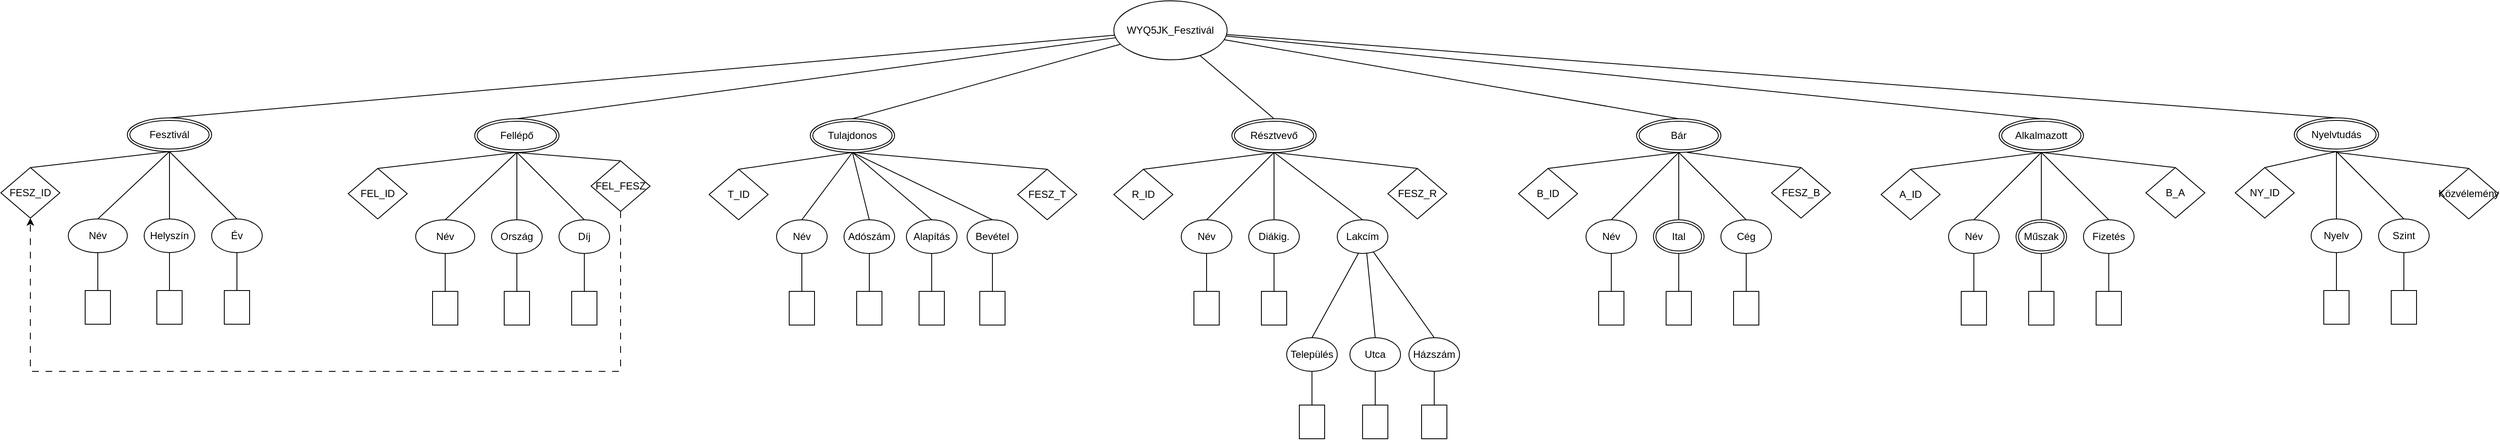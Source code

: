 <mxfile version="22.1.2" type="device">
  <diagram name="1 oldal" id="fCf3P4jWbGTzityW4o33">
    <mxGraphModel dx="4878" dy="2366" grid="1" gridSize="10" guides="1" tooltips="1" connect="1" arrows="1" fold="1" page="1" pageScale="1" pageWidth="827" pageHeight="1169" math="0" shadow="0">
      <root>
        <mxCell id="0" />
        <mxCell id="1" parent="0" />
        <mxCell id="FOgnW_VNVXkGS9CRC0SK-8" value="WYQ5JK_Fesztivál" style="ellipse;whiteSpace=wrap;html=1;" parent="1" vertex="1">
          <mxGeometry x="720" y="200" width="134.4" height="70" as="geometry" />
        </mxCell>
        <mxCell id="FOgnW_VNVXkGS9CRC0SK-9" value="Fellépő" style="ellipse;shape=doubleEllipse;margin=3;whiteSpace=wrap;html=1;align=center;" parent="1" vertex="1">
          <mxGeometry x="-38" y="340" width="100" height="40" as="geometry" />
        </mxCell>
        <mxCell id="FOgnW_VNVXkGS9CRC0SK-11" value="Tulajdonos" style="ellipse;shape=doubleEllipse;margin=3;whiteSpace=wrap;html=1;align=center;" parent="1" vertex="1">
          <mxGeometry x="360" y="340" width="100" height="40" as="geometry" />
        </mxCell>
        <mxCell id="FOgnW_VNVXkGS9CRC0SK-12" value="Résztvevő" style="ellipse;shape=doubleEllipse;margin=3;whiteSpace=wrap;html=1;align=center;" parent="1" vertex="1">
          <mxGeometry x="860" y="340" width="100" height="40" as="geometry" />
        </mxCell>
        <mxCell id="FOgnW_VNVXkGS9CRC0SK-15" value="Díj" style="ellipse;whiteSpace=wrap;html=1;align=center;" parent="1" vertex="1">
          <mxGeometry x="62" y="460" width="60" height="40" as="geometry" />
        </mxCell>
        <mxCell id="FOgnW_VNVXkGS9CRC0SK-16" value="Ország" style="ellipse;whiteSpace=wrap;html=1;align=center;" parent="1" vertex="1">
          <mxGeometry x="-18" y="460" width="60" height="40" as="geometry" />
        </mxCell>
        <mxCell id="FOgnW_VNVXkGS9CRC0SK-17" value="Név" style="ellipse;whiteSpace=wrap;html=1;align=center;" parent="1" vertex="1">
          <mxGeometry x="-108" y="460" width="70" height="40" as="geometry" />
        </mxCell>
        <mxCell id="FOgnW_VNVXkGS9CRC0SK-18" value="FEL_ID" style="shape=rhombus;perimeter=rhombusPerimeter;whiteSpace=wrap;html=1;align=center;" parent="1" vertex="1">
          <mxGeometry x="-188" y="399" width="70" height="60" as="geometry" />
        </mxCell>
        <mxCell id="FOgnW_VNVXkGS9CRC0SK-19" value="" style="endArrow=none;html=1;rounded=0;entryX=0.5;entryY=1;entryDx=0;entryDy=0;exitX=0.5;exitY=0;exitDx=0;exitDy=0;" parent="1" source="FOgnW_VNVXkGS9CRC0SK-18" target="FOgnW_VNVXkGS9CRC0SK-9" edge="1">
          <mxGeometry relative="1" as="geometry">
            <mxPoint x="182" y="460" as="sourcePoint" />
            <mxPoint x="342" y="460" as="targetPoint" />
          </mxGeometry>
        </mxCell>
        <mxCell id="FOgnW_VNVXkGS9CRC0SK-23" value="" style="endArrow=none;html=1;rounded=0;exitX=0.5;exitY=1;exitDx=0;exitDy=0;entryX=0.5;entryY=0;entryDx=0;entryDy=0;" parent="1" source="FOgnW_VNVXkGS9CRC0SK-9" target="FOgnW_VNVXkGS9CRC0SK-17" edge="1">
          <mxGeometry relative="1" as="geometry">
            <mxPoint x="182" y="460" as="sourcePoint" />
            <mxPoint x="342" y="460" as="targetPoint" />
          </mxGeometry>
        </mxCell>
        <mxCell id="FOgnW_VNVXkGS9CRC0SK-25" value="" style="endArrow=none;html=1;rounded=0;exitX=0.5;exitY=1;exitDx=0;exitDy=0;entryX=0.5;entryY=0;entryDx=0;entryDy=0;" parent="1" source="FOgnW_VNVXkGS9CRC0SK-9" target="FOgnW_VNVXkGS9CRC0SK-16" edge="1">
          <mxGeometry relative="1" as="geometry">
            <mxPoint x="182" y="460" as="sourcePoint" />
            <mxPoint x="342" y="460" as="targetPoint" />
          </mxGeometry>
        </mxCell>
        <mxCell id="FOgnW_VNVXkGS9CRC0SK-26" value="" style="endArrow=none;html=1;rounded=0;entryX=0.5;entryY=0;entryDx=0;entryDy=0;" parent="1" target="FOgnW_VNVXkGS9CRC0SK-15" edge="1">
          <mxGeometry relative="1" as="geometry">
            <mxPoint x="12" y="380" as="sourcePoint" />
            <mxPoint x="342" y="460" as="targetPoint" />
          </mxGeometry>
        </mxCell>
        <mxCell id="FOgnW_VNVXkGS9CRC0SK-27" value="" style="rounded=0;whiteSpace=wrap;html=1;" parent="1" vertex="1">
          <mxGeometry x="-88" y="545" width="30" height="40" as="geometry" />
        </mxCell>
        <mxCell id="FOgnW_VNVXkGS9CRC0SK-28" value="" style="rounded=0;whiteSpace=wrap;html=1;" parent="1" vertex="1">
          <mxGeometry x="-3" y="545" width="30" height="40" as="geometry" />
        </mxCell>
        <mxCell id="FOgnW_VNVXkGS9CRC0SK-29" value="" style="rounded=0;whiteSpace=wrap;html=1;" parent="1" vertex="1">
          <mxGeometry x="77" y="545" width="30" height="40" as="geometry" />
        </mxCell>
        <mxCell id="FOgnW_VNVXkGS9CRC0SK-30" value="" style="endArrow=none;html=1;rounded=0;exitX=0.5;exitY=1;exitDx=0;exitDy=0;entryX=0.5;entryY=0;entryDx=0;entryDy=0;" parent="1" source="FOgnW_VNVXkGS9CRC0SK-15" target="FOgnW_VNVXkGS9CRC0SK-29" edge="1">
          <mxGeometry relative="1" as="geometry">
            <mxPoint x="182" y="460" as="sourcePoint" />
            <mxPoint x="342" y="460" as="targetPoint" />
          </mxGeometry>
        </mxCell>
        <mxCell id="FOgnW_VNVXkGS9CRC0SK-31" value="" style="endArrow=none;html=1;rounded=0;exitX=0.5;exitY=1;exitDx=0;exitDy=0;entryX=0.5;entryY=0;entryDx=0;entryDy=0;" parent="1" source="FOgnW_VNVXkGS9CRC0SK-16" target="FOgnW_VNVXkGS9CRC0SK-28" edge="1">
          <mxGeometry relative="1" as="geometry">
            <mxPoint x="-18" y="650" as="sourcePoint" />
            <mxPoint x="142" y="650" as="targetPoint" />
          </mxGeometry>
        </mxCell>
        <mxCell id="FOgnW_VNVXkGS9CRC0SK-32" value="" style="endArrow=none;html=1;rounded=0;exitX=0.5;exitY=1;exitDx=0;exitDy=0;entryX=0.5;entryY=0;entryDx=0;entryDy=0;" parent="1" source="FOgnW_VNVXkGS9CRC0SK-17" target="FOgnW_VNVXkGS9CRC0SK-27" edge="1">
          <mxGeometry relative="1" as="geometry">
            <mxPoint x="-68" y="650" as="sourcePoint" />
            <mxPoint x="92" y="650" as="targetPoint" />
          </mxGeometry>
        </mxCell>
        <mxCell id="FOgnW_VNVXkGS9CRC0SK-33" value="Név" style="ellipse;whiteSpace=wrap;html=1;align=center;" parent="1" vertex="1">
          <mxGeometry x="320" y="460" width="60" height="40" as="geometry" />
        </mxCell>
        <mxCell id="FOgnW_VNVXkGS9CRC0SK-34" value="Adószám" style="ellipse;whiteSpace=wrap;html=1;align=center;" parent="1" vertex="1">
          <mxGeometry x="400" y="460" width="60" height="40" as="geometry" />
        </mxCell>
        <mxCell id="FOgnW_VNVXkGS9CRC0SK-35" value="Alapítás" style="ellipse;whiteSpace=wrap;html=1;align=center;" parent="1" vertex="1">
          <mxGeometry x="474" y="460" width="60" height="40" as="geometry" />
        </mxCell>
        <mxCell id="FOgnW_VNVXkGS9CRC0SK-36" value="Bevétel" style="ellipse;whiteSpace=wrap;html=1;align=center;" parent="1" vertex="1">
          <mxGeometry x="546" y="460" width="60" height="40" as="geometry" />
        </mxCell>
        <mxCell id="FOgnW_VNVXkGS9CRC0SK-40" value="T_ID" style="shape=rhombus;perimeter=rhombusPerimeter;whiteSpace=wrap;html=1;align=center;" parent="1" vertex="1">
          <mxGeometry x="240" y="400" width="70" height="60" as="geometry" />
        </mxCell>
        <mxCell id="FOgnW_VNVXkGS9CRC0SK-41" value="" style="endArrow=none;html=1;rounded=0;entryX=0.5;entryY=0;entryDx=0;entryDy=0;" parent="1" target="FOgnW_VNVXkGS9CRC0SK-36" edge="1">
          <mxGeometry relative="1" as="geometry">
            <mxPoint x="410" y="380" as="sourcePoint" />
            <mxPoint x="710" y="430" as="targetPoint" />
          </mxGeometry>
        </mxCell>
        <mxCell id="FOgnW_VNVXkGS9CRC0SK-42" value="" style="endArrow=none;html=1;rounded=0;entryX=0.5;entryY=0;entryDx=0;entryDy=0;" parent="1" target="FOgnW_VNVXkGS9CRC0SK-35" edge="1">
          <mxGeometry relative="1" as="geometry">
            <mxPoint x="410" y="380" as="sourcePoint" />
            <mxPoint x="606" y="420" as="targetPoint" />
          </mxGeometry>
        </mxCell>
        <mxCell id="FOgnW_VNVXkGS9CRC0SK-43" value="" style="endArrow=none;html=1;rounded=0;entryX=0.5;entryY=0;entryDx=0;entryDy=0;" parent="1" target="FOgnW_VNVXkGS9CRC0SK-34" edge="1">
          <mxGeometry relative="1" as="geometry">
            <mxPoint x="410" y="380" as="sourcePoint" />
            <mxPoint x="560" y="420" as="targetPoint" />
          </mxGeometry>
        </mxCell>
        <mxCell id="FOgnW_VNVXkGS9CRC0SK-44" value="" style="endArrow=none;html=1;rounded=0;exitX=0.5;exitY=1;exitDx=0;exitDy=0;entryX=0.5;entryY=0;entryDx=0;entryDy=0;" parent="1" source="FOgnW_VNVXkGS9CRC0SK-11" target="FOgnW_VNVXkGS9CRC0SK-33" edge="1">
          <mxGeometry relative="1" as="geometry">
            <mxPoint x="374" y="420" as="sourcePoint" />
            <mxPoint x="534" y="420" as="targetPoint" />
          </mxGeometry>
        </mxCell>
        <mxCell id="FOgnW_VNVXkGS9CRC0SK-45" value="" style="endArrow=none;html=1;rounded=0;exitX=0.5;exitY=1;exitDx=0;exitDy=0;entryX=0.5;entryY=0;entryDx=0;entryDy=0;" parent="1" source="FOgnW_VNVXkGS9CRC0SK-11" target="FOgnW_VNVXkGS9CRC0SK-40" edge="1">
          <mxGeometry relative="1" as="geometry">
            <mxPoint x="360" y="410" as="sourcePoint" />
            <mxPoint x="520" y="410" as="targetPoint" />
          </mxGeometry>
        </mxCell>
        <mxCell id="FOgnW_VNVXkGS9CRC0SK-46" value="" style="rounded=0;whiteSpace=wrap;html=1;" parent="1" vertex="1">
          <mxGeometry x="561" y="545" width="30" height="40" as="geometry" />
        </mxCell>
        <mxCell id="FOgnW_VNVXkGS9CRC0SK-47" value="" style="rounded=0;whiteSpace=wrap;html=1;" parent="1" vertex="1">
          <mxGeometry x="489" y="545" width="30" height="40" as="geometry" />
        </mxCell>
        <mxCell id="FOgnW_VNVXkGS9CRC0SK-48" value="" style="rounded=0;whiteSpace=wrap;html=1;" parent="1" vertex="1">
          <mxGeometry x="415" y="545" width="30" height="40" as="geometry" />
        </mxCell>
        <mxCell id="FOgnW_VNVXkGS9CRC0SK-49" value="" style="rounded=0;whiteSpace=wrap;html=1;" parent="1" vertex="1">
          <mxGeometry x="335" y="545" width="30" height="40" as="geometry" />
        </mxCell>
        <mxCell id="FOgnW_VNVXkGS9CRC0SK-50" value="" style="endArrow=none;html=1;rounded=0;exitX=0.5;exitY=1;exitDx=0;exitDy=0;entryX=0.5;entryY=0;entryDx=0;entryDy=0;" parent="1" source="FOgnW_VNVXkGS9CRC0SK-36" target="FOgnW_VNVXkGS9CRC0SK-46" edge="1">
          <mxGeometry relative="1" as="geometry">
            <mxPoint x="474" y="640" as="sourcePoint" />
            <mxPoint x="634" y="640" as="targetPoint" />
          </mxGeometry>
        </mxCell>
        <mxCell id="FOgnW_VNVXkGS9CRC0SK-51" value="" style="endArrow=none;html=1;rounded=0;exitX=0.5;exitY=1;exitDx=0;exitDy=0;entryX=0.5;entryY=0;entryDx=0;entryDy=0;" parent="1" source="FOgnW_VNVXkGS9CRC0SK-35" target="FOgnW_VNVXkGS9CRC0SK-47" edge="1">
          <mxGeometry relative="1" as="geometry">
            <mxPoint x="445" y="620" as="sourcePoint" />
            <mxPoint x="605" y="620" as="targetPoint" />
          </mxGeometry>
        </mxCell>
        <mxCell id="FOgnW_VNVXkGS9CRC0SK-52" value="" style="endArrow=none;html=1;rounded=0;exitX=0.5;exitY=1;exitDx=0;exitDy=0;entryX=0.5;entryY=0;entryDx=0;entryDy=0;" parent="1" source="FOgnW_VNVXkGS9CRC0SK-34" target="FOgnW_VNVXkGS9CRC0SK-48" edge="1">
          <mxGeometry relative="1" as="geometry">
            <mxPoint x="414" y="640" as="sourcePoint" />
            <mxPoint x="574" y="640" as="targetPoint" />
          </mxGeometry>
        </mxCell>
        <mxCell id="FOgnW_VNVXkGS9CRC0SK-53" value="" style="endArrow=none;html=1;rounded=0;exitX=0.5;exitY=0;exitDx=0;exitDy=0;entryX=0.5;entryY=1;entryDx=0;entryDy=0;" parent="1" source="FOgnW_VNVXkGS9CRC0SK-49" target="FOgnW_VNVXkGS9CRC0SK-33" edge="1">
          <mxGeometry relative="1" as="geometry">
            <mxPoint x="370" y="430" as="sourcePoint" />
            <mxPoint x="530" y="430" as="targetPoint" />
          </mxGeometry>
        </mxCell>
        <mxCell id="FOgnW_VNVXkGS9CRC0SK-57" value="Lakcím" style="ellipse;whiteSpace=wrap;html=1;align=center;" parent="1" vertex="1">
          <mxGeometry x="985" y="460" width="60" height="40" as="geometry" />
        </mxCell>
        <mxCell id="FOgnW_VNVXkGS9CRC0SK-58" value="Diákig." style="ellipse;whiteSpace=wrap;html=1;align=center;" parent="1" vertex="1">
          <mxGeometry x="880" y="460" width="60" height="40" as="geometry" />
        </mxCell>
        <mxCell id="FOgnW_VNVXkGS9CRC0SK-59" value="Név" style="ellipse;whiteSpace=wrap;html=1;align=center;" parent="1" vertex="1">
          <mxGeometry x="800" y="460" width="60" height="40" as="geometry" />
        </mxCell>
        <mxCell id="FOgnW_VNVXkGS9CRC0SK-60" value="R_ID" style="shape=rhombus;perimeter=rhombusPerimeter;whiteSpace=wrap;html=1;align=center;" parent="1" vertex="1">
          <mxGeometry x="720" y="400" width="70" height="60" as="geometry" />
        </mxCell>
        <mxCell id="FOgnW_VNVXkGS9CRC0SK-61" value="" style="endArrow=none;html=1;rounded=0;exitX=0.5;exitY=0;exitDx=0;exitDy=0;entryX=0.5;entryY=1;entryDx=0;entryDy=0;" parent="1" source="FOgnW_VNVXkGS9CRC0SK-57" target="FOgnW_VNVXkGS9CRC0SK-12" edge="1">
          <mxGeometry relative="1" as="geometry">
            <mxPoint x="930" y="410" as="sourcePoint" />
            <mxPoint x="1090" y="410" as="targetPoint" />
          </mxGeometry>
        </mxCell>
        <mxCell id="FOgnW_VNVXkGS9CRC0SK-62" value="" style="endArrow=none;html=1;rounded=0;exitX=0.5;exitY=0;exitDx=0;exitDy=0;" parent="1" source="FOgnW_VNVXkGS9CRC0SK-58" edge="1">
          <mxGeometry relative="1" as="geometry">
            <mxPoint x="920" y="430" as="sourcePoint" />
            <mxPoint x="910" y="380" as="targetPoint" />
          </mxGeometry>
        </mxCell>
        <mxCell id="FOgnW_VNVXkGS9CRC0SK-63" value="" style="endArrow=none;html=1;rounded=0;exitX=0.5;exitY=0;exitDx=0;exitDy=0;" parent="1" source="FOgnW_VNVXkGS9CRC0SK-59" edge="1">
          <mxGeometry relative="1" as="geometry">
            <mxPoint x="890" y="420" as="sourcePoint" />
            <mxPoint x="910" y="380" as="targetPoint" />
          </mxGeometry>
        </mxCell>
        <mxCell id="FOgnW_VNVXkGS9CRC0SK-64" value="" style="endArrow=none;html=1;rounded=0;exitX=0.5;exitY=0;exitDx=0;exitDy=0;entryX=0.5;entryY=1;entryDx=0;entryDy=0;" parent="1" source="FOgnW_VNVXkGS9CRC0SK-60" target="FOgnW_VNVXkGS9CRC0SK-12" edge="1">
          <mxGeometry relative="1" as="geometry">
            <mxPoint x="800" y="420" as="sourcePoint" />
            <mxPoint x="960" y="420" as="targetPoint" />
          </mxGeometry>
        </mxCell>
        <mxCell id="FOgnW_VNVXkGS9CRC0SK-66" value="" style="rounded=0;whiteSpace=wrap;html=1;" parent="1" vertex="1">
          <mxGeometry x="895" y="545" width="30" height="40" as="geometry" />
        </mxCell>
        <mxCell id="FOgnW_VNVXkGS9CRC0SK-67" value="" style="rounded=0;whiteSpace=wrap;html=1;" parent="1" vertex="1">
          <mxGeometry x="815" y="545" width="30" height="40" as="geometry" />
        </mxCell>
        <mxCell id="FOgnW_VNVXkGS9CRC0SK-69" value="" style="endArrow=none;html=1;rounded=0;exitX=0.5;exitY=1;exitDx=0;exitDy=0;entryX=0.5;entryY=0;entryDx=0;entryDy=0;" parent="1" source="FOgnW_VNVXkGS9CRC0SK-58" target="FOgnW_VNVXkGS9CRC0SK-66" edge="1">
          <mxGeometry relative="1" as="geometry">
            <mxPoint x="910" y="660" as="sourcePoint" />
            <mxPoint x="1070" y="660" as="targetPoint" />
          </mxGeometry>
        </mxCell>
        <mxCell id="FOgnW_VNVXkGS9CRC0SK-70" value="" style="endArrow=none;html=1;rounded=0;exitX=0.5;exitY=1;exitDx=0;exitDy=0;entryX=0.5;entryY=0;entryDx=0;entryDy=0;" parent="1" source="FOgnW_VNVXkGS9CRC0SK-59" target="FOgnW_VNVXkGS9CRC0SK-67" edge="1">
          <mxGeometry relative="1" as="geometry">
            <mxPoint x="840" y="690" as="sourcePoint" />
            <mxPoint x="1000" y="690" as="targetPoint" />
          </mxGeometry>
        </mxCell>
        <mxCell id="FOgnW_VNVXkGS9CRC0SK-71" value="Bár" style="ellipse;shape=doubleEllipse;margin=3;whiteSpace=wrap;html=1;align=center;" parent="1" vertex="1">
          <mxGeometry x="1340" y="340" width="100" height="40" as="geometry" />
        </mxCell>
        <mxCell id="FOgnW_VNVXkGS9CRC0SK-72" value="Cég" style="ellipse;whiteSpace=wrap;html=1;align=center;" parent="1" vertex="1">
          <mxGeometry x="1440" y="460" width="60" height="40" as="geometry" />
        </mxCell>
        <mxCell id="FOgnW_VNVXkGS9CRC0SK-74" value="Név" style="ellipse;whiteSpace=wrap;html=1;align=center;" parent="1" vertex="1">
          <mxGeometry x="1280" y="460" width="60" height="40" as="geometry" />
        </mxCell>
        <mxCell id="FOgnW_VNVXkGS9CRC0SK-75" value="B_ID" style="shape=rhombus;perimeter=rhombusPerimeter;whiteSpace=wrap;html=1;align=center;" parent="1" vertex="1">
          <mxGeometry x="1200" y="399" width="70" height="60" as="geometry" />
        </mxCell>
        <mxCell id="FOgnW_VNVXkGS9CRC0SK-76" value="" style="endArrow=none;html=1;rounded=0;exitX=0.5;exitY=0;exitDx=0;exitDy=0;entryX=0.5;entryY=1;entryDx=0;entryDy=0;" parent="1" source="FOgnW_VNVXkGS9CRC0SK-72" target="FOgnW_VNVXkGS9CRC0SK-71" edge="1">
          <mxGeometry relative="1" as="geometry">
            <mxPoint x="1410" y="410" as="sourcePoint" />
            <mxPoint x="1570" y="410" as="targetPoint" />
          </mxGeometry>
        </mxCell>
        <mxCell id="FOgnW_VNVXkGS9CRC0SK-77" value="" style="endArrow=none;html=1;rounded=0;exitX=0.5;exitY=0;exitDx=0;exitDy=0;" parent="1" edge="1">
          <mxGeometry relative="1" as="geometry">
            <mxPoint x="1390" y="460.0" as="sourcePoint" />
            <mxPoint x="1390" y="380" as="targetPoint" />
          </mxGeometry>
        </mxCell>
        <mxCell id="FOgnW_VNVXkGS9CRC0SK-78" value="" style="endArrow=none;html=1;rounded=0;exitX=0.5;exitY=0;exitDx=0;exitDy=0;" parent="1" source="FOgnW_VNVXkGS9CRC0SK-74" edge="1">
          <mxGeometry relative="1" as="geometry">
            <mxPoint x="1370" y="420" as="sourcePoint" />
            <mxPoint x="1390" y="380" as="targetPoint" />
          </mxGeometry>
        </mxCell>
        <mxCell id="FOgnW_VNVXkGS9CRC0SK-79" value="" style="endArrow=none;html=1;rounded=0;exitX=0.5;exitY=0;exitDx=0;exitDy=0;entryX=0.5;entryY=1;entryDx=0;entryDy=0;" parent="1" source="FOgnW_VNVXkGS9CRC0SK-75" target="FOgnW_VNVXkGS9CRC0SK-71" edge="1">
          <mxGeometry relative="1" as="geometry">
            <mxPoint x="1280" y="420" as="sourcePoint" />
            <mxPoint x="1440" y="420" as="targetPoint" />
          </mxGeometry>
        </mxCell>
        <mxCell id="FOgnW_VNVXkGS9CRC0SK-80" value="" style="rounded=0;whiteSpace=wrap;html=1;" parent="1" vertex="1">
          <mxGeometry x="1455" y="545" width="30" height="40" as="geometry" />
        </mxCell>
        <mxCell id="FOgnW_VNVXkGS9CRC0SK-81" value="" style="rounded=0;whiteSpace=wrap;html=1;" parent="1" vertex="1">
          <mxGeometry x="1375" y="545" width="30" height="40" as="geometry" />
        </mxCell>
        <mxCell id="FOgnW_VNVXkGS9CRC0SK-82" value="" style="rounded=0;whiteSpace=wrap;html=1;" parent="1" vertex="1">
          <mxGeometry x="1295" y="545" width="30" height="40" as="geometry" />
        </mxCell>
        <mxCell id="FOgnW_VNVXkGS9CRC0SK-83" value="" style="endArrow=none;html=1;rounded=0;exitX=0.5;exitY=1;exitDx=0;exitDy=0;entryX=0.5;entryY=0;entryDx=0;entryDy=0;" parent="1" source="FOgnW_VNVXkGS9CRC0SK-72" target="FOgnW_VNVXkGS9CRC0SK-80" edge="1">
          <mxGeometry relative="1" as="geometry">
            <mxPoint x="1507" y="680" as="sourcePoint" />
            <mxPoint x="1667" y="680" as="targetPoint" />
          </mxGeometry>
        </mxCell>
        <mxCell id="FOgnW_VNVXkGS9CRC0SK-84" value="" style="endArrow=none;html=1;rounded=0;exitX=0.5;exitY=1;exitDx=0;exitDy=0;entryX=0.5;entryY=0;entryDx=0;entryDy=0;" parent="1" target="FOgnW_VNVXkGS9CRC0SK-81" edge="1">
          <mxGeometry relative="1" as="geometry">
            <mxPoint x="1390" y="500.0" as="sourcePoint" />
            <mxPoint x="1550" y="660" as="targetPoint" />
          </mxGeometry>
        </mxCell>
        <mxCell id="FOgnW_VNVXkGS9CRC0SK-85" value="" style="endArrow=none;html=1;rounded=0;exitX=0.5;exitY=1;exitDx=0;exitDy=0;entryX=0.5;entryY=0;entryDx=0;entryDy=0;" parent="1" source="FOgnW_VNVXkGS9CRC0SK-74" target="FOgnW_VNVXkGS9CRC0SK-82" edge="1">
          <mxGeometry relative="1" as="geometry">
            <mxPoint x="1320" y="690" as="sourcePoint" />
            <mxPoint x="1480" y="690" as="targetPoint" />
          </mxGeometry>
        </mxCell>
        <mxCell id="FOgnW_VNVXkGS9CRC0SK-86" value="Házszám" style="ellipse;whiteSpace=wrap;html=1;align=center;" parent="1" vertex="1">
          <mxGeometry x="1070" y="600" width="60" height="40" as="geometry" />
        </mxCell>
        <mxCell id="FOgnW_VNVXkGS9CRC0SK-87" value="Utca" style="ellipse;whiteSpace=wrap;html=1;align=center;" parent="1" vertex="1">
          <mxGeometry x="1000" y="600" width="60" height="40" as="geometry" />
        </mxCell>
        <mxCell id="FOgnW_VNVXkGS9CRC0SK-88" value="Település" style="ellipse;whiteSpace=wrap;html=1;align=center;" parent="1" vertex="1">
          <mxGeometry x="925" y="600" width="60" height="40" as="geometry" />
        </mxCell>
        <mxCell id="FOgnW_VNVXkGS9CRC0SK-89" value="" style="endArrow=none;html=1;rounded=0;entryX=0.5;entryY=0;entryDx=0;entryDy=0;" parent="1" target="FOgnW_VNVXkGS9CRC0SK-86" edge="1" source="FOgnW_VNVXkGS9CRC0SK-57">
          <mxGeometry relative="1" as="geometry">
            <mxPoint x="990" y="500" as="sourcePoint" />
            <mxPoint x="1200" y="554.41" as="targetPoint" />
          </mxGeometry>
        </mxCell>
        <mxCell id="FOgnW_VNVXkGS9CRC0SK-90" value="" style="endArrow=none;html=1;rounded=0;entryX=0.5;entryY=0;entryDx=0;entryDy=0;exitX=0.583;exitY=1;exitDx=0;exitDy=0;exitPerimeter=0;" parent="1" source="FOgnW_VNVXkGS9CRC0SK-57" target="FOgnW_VNVXkGS9CRC0SK-87" edge="1">
          <mxGeometry relative="1" as="geometry">
            <mxPoint x="1020" y="510" as="sourcePoint" />
            <mxPoint x="1210" y="545" as="targetPoint" />
          </mxGeometry>
        </mxCell>
        <mxCell id="FOgnW_VNVXkGS9CRC0SK-91" value="" style="endArrow=none;html=1;rounded=0;exitX=0.417;exitY=1;exitDx=0;exitDy=0;entryX=0.5;entryY=0;entryDx=0;entryDy=0;exitPerimeter=0;" parent="1" source="FOgnW_VNVXkGS9CRC0SK-57" target="FOgnW_VNVXkGS9CRC0SK-88" edge="1">
          <mxGeometry relative="1" as="geometry">
            <mxPoint x="1030" y="554.41" as="sourcePoint" />
            <mxPoint x="1190" y="554.41" as="targetPoint" />
          </mxGeometry>
        </mxCell>
        <mxCell id="FOgnW_VNVXkGS9CRC0SK-92" value="" style="rounded=0;whiteSpace=wrap;html=1;" parent="1" vertex="1">
          <mxGeometry x="1085" y="680" width="30" height="40" as="geometry" />
        </mxCell>
        <mxCell id="FOgnW_VNVXkGS9CRC0SK-93" value="" style="rounded=0;whiteSpace=wrap;html=1;" parent="1" vertex="1">
          <mxGeometry x="1015" y="680" width="30" height="40" as="geometry" />
        </mxCell>
        <mxCell id="FOgnW_VNVXkGS9CRC0SK-94" value="" style="rounded=0;whiteSpace=wrap;html=1;" parent="1" vertex="1">
          <mxGeometry x="940" y="680" width="30" height="40" as="geometry" />
        </mxCell>
        <mxCell id="FOgnW_VNVXkGS9CRC0SK-96" value="" style="endArrow=none;html=1;rounded=0;exitX=0.5;exitY=1;exitDx=0;exitDy=0;entryX=0.5;entryY=0;entryDx=0;entryDy=0;" parent="1" source="FOgnW_VNVXkGS9CRC0SK-86" target="FOgnW_VNVXkGS9CRC0SK-92" edge="1">
          <mxGeometry relative="1" as="geometry">
            <mxPoint x="1170" y="690" as="sourcePoint" />
            <mxPoint x="1330" y="690" as="targetPoint" />
          </mxGeometry>
        </mxCell>
        <mxCell id="FOgnW_VNVXkGS9CRC0SK-97" value="" style="endArrow=none;html=1;rounded=0;exitX=0.5;exitY=1;exitDx=0;exitDy=0;entryX=0.5;entryY=0;entryDx=0;entryDy=0;" parent="1" source="FOgnW_VNVXkGS9CRC0SK-87" target="FOgnW_VNVXkGS9CRC0SK-93" edge="1">
          <mxGeometry relative="1" as="geometry">
            <mxPoint x="740" y="650" as="sourcePoint" />
            <mxPoint x="900" y="650" as="targetPoint" />
          </mxGeometry>
        </mxCell>
        <mxCell id="FOgnW_VNVXkGS9CRC0SK-98" value="" style="endArrow=none;html=1;rounded=0;entryX=0.5;entryY=1;entryDx=0;entryDy=0;exitX=0.5;exitY=0;exitDx=0;exitDy=0;" parent="1" source="FOgnW_VNVXkGS9CRC0SK-94" target="FOgnW_VNVXkGS9CRC0SK-88" edge="1">
          <mxGeometry relative="1" as="geometry">
            <mxPoint x="720" y="718.82" as="sourcePoint" />
            <mxPoint x="880" y="718.82" as="targetPoint" />
          </mxGeometry>
        </mxCell>
        <mxCell id="FOgnW_VNVXkGS9CRC0SK-99" value="Ital" style="ellipse;shape=doubleEllipse;margin=3;whiteSpace=wrap;html=1;align=center;" parent="1" vertex="1">
          <mxGeometry x="1360" y="460" width="60" height="40" as="geometry" />
        </mxCell>
        <mxCell id="FOgnW_VNVXkGS9CRC0SK-101" value="Nyelvtudás" style="ellipse;shape=doubleEllipse;margin=3;whiteSpace=wrap;html=1;align=center;" parent="1" vertex="1">
          <mxGeometry x="2120" y="339" width="100" height="40" as="geometry" />
        </mxCell>
        <mxCell id="FOgnW_VNVXkGS9CRC0SK-102" value="Szint" style="ellipse;whiteSpace=wrap;html=1;align=center;" parent="1" vertex="1">
          <mxGeometry x="2220" y="459" width="60" height="40" as="geometry" />
        </mxCell>
        <mxCell id="FOgnW_VNVXkGS9CRC0SK-103" value="Nyelv" style="ellipse;whiteSpace=wrap;html=1;align=center;" parent="1" vertex="1">
          <mxGeometry x="2140" y="459" width="60" height="40" as="geometry" />
        </mxCell>
        <mxCell id="FOgnW_VNVXkGS9CRC0SK-104" value="NY_ID" style="shape=rhombus;perimeter=rhombusPerimeter;whiteSpace=wrap;html=1;align=center;" parent="1" vertex="1">
          <mxGeometry x="2050" y="398" width="70" height="60" as="geometry" />
        </mxCell>
        <mxCell id="FOgnW_VNVXkGS9CRC0SK-105" value="" style="endArrow=none;html=1;rounded=0;exitX=0.5;exitY=0;exitDx=0;exitDy=0;entryX=0.5;entryY=1;entryDx=0;entryDy=0;" parent="1" source="FOgnW_VNVXkGS9CRC0SK-102" target="FOgnW_VNVXkGS9CRC0SK-101" edge="1">
          <mxGeometry relative="1" as="geometry">
            <mxPoint x="2190" y="409" as="sourcePoint" />
            <mxPoint x="2350" y="409" as="targetPoint" />
          </mxGeometry>
        </mxCell>
        <mxCell id="FOgnW_VNVXkGS9CRC0SK-107" value="" style="endArrow=none;html=1;rounded=0;exitX=0.5;exitY=0;exitDx=0;exitDy=0;" parent="1" source="FOgnW_VNVXkGS9CRC0SK-103" edge="1">
          <mxGeometry relative="1" as="geometry">
            <mxPoint x="2150" y="419" as="sourcePoint" />
            <mxPoint x="2170" y="379" as="targetPoint" />
          </mxGeometry>
        </mxCell>
        <mxCell id="FOgnW_VNVXkGS9CRC0SK-108" value="" style="endArrow=none;html=1;rounded=0;exitX=0.5;exitY=0;exitDx=0;exitDy=0;entryX=0.5;entryY=1;entryDx=0;entryDy=0;" parent="1" source="FOgnW_VNVXkGS9CRC0SK-104" target="FOgnW_VNVXkGS9CRC0SK-101" edge="1">
          <mxGeometry relative="1" as="geometry">
            <mxPoint x="2060" y="419" as="sourcePoint" />
            <mxPoint x="2220" y="419" as="targetPoint" />
          </mxGeometry>
        </mxCell>
        <mxCell id="FOgnW_VNVXkGS9CRC0SK-109" value="" style="rounded=0;whiteSpace=wrap;html=1;" parent="1" vertex="1">
          <mxGeometry x="2235" y="544" width="30" height="40" as="geometry" />
        </mxCell>
        <mxCell id="FOgnW_VNVXkGS9CRC0SK-111" value="" style="rounded=0;whiteSpace=wrap;html=1;" parent="1" vertex="1">
          <mxGeometry x="2155" y="544" width="30" height="40" as="geometry" />
        </mxCell>
        <mxCell id="FOgnW_VNVXkGS9CRC0SK-112" value="" style="endArrow=none;html=1;rounded=0;exitX=0.5;exitY=1;exitDx=0;exitDy=0;entryX=0.5;entryY=0;entryDx=0;entryDy=0;" parent="1" source="FOgnW_VNVXkGS9CRC0SK-102" target="FOgnW_VNVXkGS9CRC0SK-109" edge="1">
          <mxGeometry relative="1" as="geometry">
            <mxPoint x="2287" y="679" as="sourcePoint" />
            <mxPoint x="2447" y="679" as="targetPoint" />
          </mxGeometry>
        </mxCell>
        <mxCell id="FOgnW_VNVXkGS9CRC0SK-114" value="" style="endArrow=none;html=1;rounded=0;exitX=0.5;exitY=1;exitDx=0;exitDy=0;entryX=0.5;entryY=0;entryDx=0;entryDy=0;" parent="1" source="FOgnW_VNVXkGS9CRC0SK-103" target="FOgnW_VNVXkGS9CRC0SK-111" edge="1">
          <mxGeometry relative="1" as="geometry">
            <mxPoint x="2100" y="689" as="sourcePoint" />
            <mxPoint x="2260" y="689" as="targetPoint" />
          </mxGeometry>
        </mxCell>
        <mxCell id="FOgnW_VNVXkGS9CRC0SK-154" value="Alkalmazott" style="ellipse;shape=doubleEllipse;margin=3;whiteSpace=wrap;html=1;align=center;" parent="1" vertex="1">
          <mxGeometry x="1770" y="340" width="100" height="40" as="geometry" />
        </mxCell>
        <mxCell id="FOgnW_VNVXkGS9CRC0SK-155" value="Fizetés" style="ellipse;whiteSpace=wrap;html=1;align=center;" parent="1" vertex="1">
          <mxGeometry x="1870" y="460" width="60" height="40" as="geometry" />
        </mxCell>
        <mxCell id="FOgnW_VNVXkGS9CRC0SK-156" value="Név" style="ellipse;whiteSpace=wrap;html=1;align=center;" parent="1" vertex="1">
          <mxGeometry x="1710" y="460" width="60" height="40" as="geometry" />
        </mxCell>
        <mxCell id="FOgnW_VNVXkGS9CRC0SK-157" value="A_ID" style="shape=rhombus;perimeter=rhombusPerimeter;whiteSpace=wrap;html=1;align=center;" parent="1" vertex="1">
          <mxGeometry x="1630" y="400" width="70" height="60" as="geometry" />
        </mxCell>
        <mxCell id="FOgnW_VNVXkGS9CRC0SK-158" value="" style="endArrow=none;html=1;rounded=0;exitX=0.5;exitY=0;exitDx=0;exitDy=0;entryX=0.5;entryY=1;entryDx=0;entryDy=0;" parent="1" source="FOgnW_VNVXkGS9CRC0SK-155" target="FOgnW_VNVXkGS9CRC0SK-154" edge="1">
          <mxGeometry relative="1" as="geometry">
            <mxPoint x="1840" y="410" as="sourcePoint" />
            <mxPoint x="2000" y="410" as="targetPoint" />
          </mxGeometry>
        </mxCell>
        <mxCell id="FOgnW_VNVXkGS9CRC0SK-159" value="" style="endArrow=none;html=1;rounded=0;exitX=0.5;exitY=0;exitDx=0;exitDy=0;" parent="1" edge="1">
          <mxGeometry relative="1" as="geometry">
            <mxPoint x="1820" y="460.0" as="sourcePoint" />
            <mxPoint x="1820" y="380" as="targetPoint" />
          </mxGeometry>
        </mxCell>
        <mxCell id="FOgnW_VNVXkGS9CRC0SK-160" value="" style="endArrow=none;html=1;rounded=0;exitX=0.5;exitY=0;exitDx=0;exitDy=0;" parent="1" source="FOgnW_VNVXkGS9CRC0SK-156" edge="1">
          <mxGeometry relative="1" as="geometry">
            <mxPoint x="1800" y="420" as="sourcePoint" />
            <mxPoint x="1820" y="380" as="targetPoint" />
          </mxGeometry>
        </mxCell>
        <mxCell id="FOgnW_VNVXkGS9CRC0SK-161" value="" style="endArrow=none;html=1;rounded=0;exitX=0.5;exitY=0;exitDx=0;exitDy=0;entryX=0.5;entryY=1;entryDx=0;entryDy=0;" parent="1" source="FOgnW_VNVXkGS9CRC0SK-157" target="FOgnW_VNVXkGS9CRC0SK-154" edge="1">
          <mxGeometry relative="1" as="geometry">
            <mxPoint x="1710" y="420" as="sourcePoint" />
            <mxPoint x="1870" y="420" as="targetPoint" />
          </mxGeometry>
        </mxCell>
        <mxCell id="FOgnW_VNVXkGS9CRC0SK-162" value="" style="rounded=0;whiteSpace=wrap;html=1;" parent="1" vertex="1">
          <mxGeometry x="1885" y="545" width="30" height="40" as="geometry" />
        </mxCell>
        <mxCell id="FOgnW_VNVXkGS9CRC0SK-163" value="" style="rounded=0;whiteSpace=wrap;html=1;" parent="1" vertex="1">
          <mxGeometry x="1805" y="545" width="30" height="40" as="geometry" />
        </mxCell>
        <mxCell id="FOgnW_VNVXkGS9CRC0SK-164" value="" style="rounded=0;whiteSpace=wrap;html=1;" parent="1" vertex="1">
          <mxGeometry x="1725" y="545" width="30" height="40" as="geometry" />
        </mxCell>
        <mxCell id="FOgnW_VNVXkGS9CRC0SK-165" value="" style="endArrow=none;html=1;rounded=0;exitX=0.5;exitY=1;exitDx=0;exitDy=0;entryX=0.5;entryY=0;entryDx=0;entryDy=0;" parent="1" source="FOgnW_VNVXkGS9CRC0SK-155" target="FOgnW_VNVXkGS9CRC0SK-162" edge="1">
          <mxGeometry relative="1" as="geometry">
            <mxPoint x="1937" y="680" as="sourcePoint" />
            <mxPoint x="2097" y="680" as="targetPoint" />
          </mxGeometry>
        </mxCell>
        <mxCell id="FOgnW_VNVXkGS9CRC0SK-166" value="" style="endArrow=none;html=1;rounded=0;exitX=0.5;exitY=1;exitDx=0;exitDy=0;entryX=0.5;entryY=0;entryDx=0;entryDy=0;" parent="1" target="FOgnW_VNVXkGS9CRC0SK-163" edge="1">
          <mxGeometry relative="1" as="geometry">
            <mxPoint x="1820" y="500.0" as="sourcePoint" />
            <mxPoint x="1980" y="660" as="targetPoint" />
          </mxGeometry>
        </mxCell>
        <mxCell id="FOgnW_VNVXkGS9CRC0SK-167" value="" style="endArrow=none;html=1;rounded=0;exitX=0.5;exitY=1;exitDx=0;exitDy=0;entryX=0.5;entryY=0;entryDx=0;entryDy=0;" parent="1" source="FOgnW_VNVXkGS9CRC0SK-156" target="FOgnW_VNVXkGS9CRC0SK-164" edge="1">
          <mxGeometry relative="1" as="geometry">
            <mxPoint x="1750" y="690" as="sourcePoint" />
            <mxPoint x="1910" y="690" as="targetPoint" />
          </mxGeometry>
        </mxCell>
        <mxCell id="FOgnW_VNVXkGS9CRC0SK-168" value="Műszak" style="ellipse;shape=doubleEllipse;margin=3;whiteSpace=wrap;html=1;align=center;" parent="1" vertex="1">
          <mxGeometry x="1790" y="460" width="60" height="40" as="geometry" />
        </mxCell>
        <mxCell id="FOgnW_VNVXkGS9CRC0SK-169" value="" style="endArrow=none;html=1;rounded=0;entryX=0.5;entryY=0;entryDx=0;entryDy=0;" parent="1" target="FOgnW_VNVXkGS9CRC0SK-101" edge="1" source="FOgnW_VNVXkGS9CRC0SK-8">
          <mxGeometry relative="1" as="geometry">
            <mxPoint x="790" y="270" as="sourcePoint" />
            <mxPoint x="1940" y="280" as="targetPoint" />
          </mxGeometry>
        </mxCell>
        <mxCell id="FOgnW_VNVXkGS9CRC0SK-170" value="" style="endArrow=none;html=1;rounded=0;entryX=0.5;entryY=0;entryDx=0;entryDy=0;" parent="1" target="FOgnW_VNVXkGS9CRC0SK-154" edge="1" source="FOgnW_VNVXkGS9CRC0SK-8">
          <mxGeometry relative="1" as="geometry">
            <mxPoint x="790" y="270" as="sourcePoint" />
            <mxPoint x="1615" y="290" as="targetPoint" />
          </mxGeometry>
        </mxCell>
        <mxCell id="FOgnW_VNVXkGS9CRC0SK-171" value="" style="endArrow=none;html=1;rounded=0;entryX=0.5;entryY=0;entryDx=0;entryDy=0;" parent="1" target="FOgnW_VNVXkGS9CRC0SK-71" edge="1" source="FOgnW_VNVXkGS9CRC0SK-8">
          <mxGeometry relative="1" as="geometry">
            <mxPoint x="790" y="270" as="sourcePoint" />
            <mxPoint x="1205" y="280" as="targetPoint" />
          </mxGeometry>
        </mxCell>
        <mxCell id="FOgnW_VNVXkGS9CRC0SK-172" value="" style="endArrow=none;html=1;rounded=0;exitX=0.5;exitY=0;exitDx=0;exitDy=0;" parent="1" source="FOgnW_VNVXkGS9CRC0SK-12" edge="1" target="FOgnW_VNVXkGS9CRC0SK-8">
          <mxGeometry relative="1" as="geometry">
            <mxPoint x="660" y="310" as="sourcePoint" />
            <mxPoint x="790" y="270" as="targetPoint" />
          </mxGeometry>
        </mxCell>
        <mxCell id="FOgnW_VNVXkGS9CRC0SK-173" value="" style="endArrow=none;html=1;rounded=0;exitX=0.5;exitY=0;exitDx=0;exitDy=0;" parent="1" source="FOgnW_VNVXkGS9CRC0SK-11" edge="1" target="FOgnW_VNVXkGS9CRC0SK-8">
          <mxGeometry relative="1" as="geometry">
            <mxPoint x="640" y="320" as="sourcePoint" />
            <mxPoint x="790" y="270" as="targetPoint" />
          </mxGeometry>
        </mxCell>
        <mxCell id="FOgnW_VNVXkGS9CRC0SK-174" value="" style="endArrow=none;html=1;rounded=0;exitX=0.5;exitY=0;exitDx=0;exitDy=0;" parent="1" source="FOgnW_VNVXkGS9CRC0SK-9" target="FOgnW_VNVXkGS9CRC0SK-8" edge="1">
          <mxGeometry relative="1" as="geometry">
            <mxPoint x="590" y="310" as="sourcePoint" />
            <mxPoint x="750" y="310" as="targetPoint" />
          </mxGeometry>
        </mxCell>
        <mxCell id="FOgnW_VNVXkGS9CRC0SK-175" value="Közvélemény" style="shape=rhombus;perimeter=rhombusPerimeter;whiteSpace=wrap;html=1;align=center;" parent="1" vertex="1">
          <mxGeometry x="2292" y="399" width="70" height="60" as="geometry" />
        </mxCell>
        <mxCell id="FOgnW_VNVXkGS9CRC0SK-203" style="edgeStyle=orthogonalEdgeStyle;rounded=0;orthogonalLoop=1;jettySize=auto;html=1;entryX=0.5;entryY=1;entryDx=0;entryDy=0;dashed=1;dashPattern=8 8;" parent="1" source="FOgnW_VNVXkGS9CRC0SK-176" target="FOgnW_VNVXkGS9CRC0SK-190" edge="1">
          <mxGeometry relative="1" as="geometry">
            <Array as="points">
              <mxPoint x="135" y="640" />
              <mxPoint x="-565" y="640" />
            </Array>
          </mxGeometry>
        </mxCell>
        <mxCell id="FOgnW_VNVXkGS9CRC0SK-176" value="FEL_FESZ" style="shape=rhombus;perimeter=rhombusPerimeter;whiteSpace=wrap;html=1;align=center;" parent="1" vertex="1">
          <mxGeometry x="100" y="390" width="70" height="60" as="geometry" />
        </mxCell>
        <mxCell id="FOgnW_VNVXkGS9CRC0SK-179" value="FESZ_T" style="shape=rhombus;perimeter=rhombusPerimeter;whiteSpace=wrap;html=1;align=center;" parent="1" vertex="1">
          <mxGeometry x="606" y="400" width="70" height="60" as="geometry" />
        </mxCell>
        <mxCell id="FOgnW_VNVXkGS9CRC0SK-181" value="FESZ_R" style="shape=rhombus;perimeter=rhombusPerimeter;whiteSpace=wrap;html=1;align=center;" parent="1" vertex="1">
          <mxGeometry x="1045" y="399" width="70" height="60" as="geometry" />
        </mxCell>
        <mxCell id="FOgnW_VNVXkGS9CRC0SK-183" value="FESZ_B" style="shape=rhombus;perimeter=rhombusPerimeter;whiteSpace=wrap;html=1;align=center;" parent="1" vertex="1">
          <mxGeometry x="1500" y="398" width="70" height="60" as="geometry" />
        </mxCell>
        <mxCell id="FOgnW_VNVXkGS9CRC0SK-184" value="B_A" style="shape=rhombus;perimeter=rhombusPerimeter;whiteSpace=wrap;html=1;align=center;" parent="1" vertex="1">
          <mxGeometry x="1944" y="398" width="70" height="60" as="geometry" />
        </mxCell>
        <mxCell id="FOgnW_VNVXkGS9CRC0SK-186" value="Fesztivál" style="ellipse;shape=doubleEllipse;margin=3;whiteSpace=wrap;html=1;align=center;" parent="1" vertex="1">
          <mxGeometry x="-450" y="339" width="100" height="40" as="geometry" />
        </mxCell>
        <mxCell id="FOgnW_VNVXkGS9CRC0SK-187" value="Év" style="ellipse;whiteSpace=wrap;html=1;align=center;" parent="1" vertex="1">
          <mxGeometry x="-350" y="459" width="60" height="40" as="geometry" />
        </mxCell>
        <mxCell id="FOgnW_VNVXkGS9CRC0SK-188" value="Helyszín" style="ellipse;whiteSpace=wrap;html=1;align=center;" parent="1" vertex="1">
          <mxGeometry x="-430" y="459" width="60" height="40" as="geometry" />
        </mxCell>
        <mxCell id="FOgnW_VNVXkGS9CRC0SK-189" value="Név" style="ellipse;whiteSpace=wrap;html=1;align=center;" parent="1" vertex="1">
          <mxGeometry x="-520" y="459" width="70" height="40" as="geometry" />
        </mxCell>
        <mxCell id="FOgnW_VNVXkGS9CRC0SK-190" value="FESZ_ID" style="shape=rhombus;perimeter=rhombusPerimeter;whiteSpace=wrap;html=1;align=center;" parent="1" vertex="1">
          <mxGeometry x="-600" y="398" width="70" height="60" as="geometry" />
        </mxCell>
        <mxCell id="FOgnW_VNVXkGS9CRC0SK-191" value="" style="endArrow=none;html=1;rounded=0;entryX=0.5;entryY=1;entryDx=0;entryDy=0;exitX=0.5;exitY=0;exitDx=0;exitDy=0;" parent="1" source="FOgnW_VNVXkGS9CRC0SK-190" target="FOgnW_VNVXkGS9CRC0SK-186" edge="1">
          <mxGeometry relative="1" as="geometry">
            <mxPoint x="-230" y="459" as="sourcePoint" />
            <mxPoint x="-70" y="459" as="targetPoint" />
          </mxGeometry>
        </mxCell>
        <mxCell id="FOgnW_VNVXkGS9CRC0SK-192" value="" style="endArrow=none;html=1;rounded=0;exitX=0.5;exitY=1;exitDx=0;exitDy=0;entryX=0.5;entryY=0;entryDx=0;entryDy=0;" parent="1" source="FOgnW_VNVXkGS9CRC0SK-186" target="FOgnW_VNVXkGS9CRC0SK-189" edge="1">
          <mxGeometry relative="1" as="geometry">
            <mxPoint x="-230" y="459" as="sourcePoint" />
            <mxPoint x="-70" y="459" as="targetPoint" />
          </mxGeometry>
        </mxCell>
        <mxCell id="FOgnW_VNVXkGS9CRC0SK-193" value="" style="endArrow=none;html=1;rounded=0;exitX=0.5;exitY=1;exitDx=0;exitDy=0;entryX=0.5;entryY=0;entryDx=0;entryDy=0;" parent="1" source="FOgnW_VNVXkGS9CRC0SK-186" target="FOgnW_VNVXkGS9CRC0SK-188" edge="1">
          <mxGeometry relative="1" as="geometry">
            <mxPoint x="-230" y="459" as="sourcePoint" />
            <mxPoint x="-70" y="459" as="targetPoint" />
          </mxGeometry>
        </mxCell>
        <mxCell id="FOgnW_VNVXkGS9CRC0SK-194" value="" style="endArrow=none;html=1;rounded=0;entryX=0.5;entryY=0;entryDx=0;entryDy=0;" parent="1" target="FOgnW_VNVXkGS9CRC0SK-187" edge="1">
          <mxGeometry relative="1" as="geometry">
            <mxPoint x="-400" y="379" as="sourcePoint" />
            <mxPoint x="-70" y="459" as="targetPoint" />
          </mxGeometry>
        </mxCell>
        <mxCell id="FOgnW_VNVXkGS9CRC0SK-195" value="" style="rounded=0;whiteSpace=wrap;html=1;" parent="1" vertex="1">
          <mxGeometry x="-500" y="544" width="30" height="40" as="geometry" />
        </mxCell>
        <mxCell id="FOgnW_VNVXkGS9CRC0SK-196" value="" style="rounded=0;whiteSpace=wrap;html=1;" parent="1" vertex="1">
          <mxGeometry x="-415" y="544" width="30" height="40" as="geometry" />
        </mxCell>
        <mxCell id="FOgnW_VNVXkGS9CRC0SK-197" value="" style="rounded=0;whiteSpace=wrap;html=1;" parent="1" vertex="1">
          <mxGeometry x="-335" y="544" width="30" height="40" as="geometry" />
        </mxCell>
        <mxCell id="FOgnW_VNVXkGS9CRC0SK-198" value="" style="endArrow=none;html=1;rounded=0;exitX=0.5;exitY=1;exitDx=0;exitDy=0;entryX=0.5;entryY=0;entryDx=0;entryDy=0;" parent="1" source="FOgnW_VNVXkGS9CRC0SK-187" target="FOgnW_VNVXkGS9CRC0SK-197" edge="1">
          <mxGeometry relative="1" as="geometry">
            <mxPoint x="-230" y="459" as="sourcePoint" />
            <mxPoint x="-70" y="459" as="targetPoint" />
          </mxGeometry>
        </mxCell>
        <mxCell id="FOgnW_VNVXkGS9CRC0SK-199" value="" style="endArrow=none;html=1;rounded=0;exitX=0.5;exitY=1;exitDx=0;exitDy=0;entryX=0.5;entryY=0;entryDx=0;entryDy=0;" parent="1" source="FOgnW_VNVXkGS9CRC0SK-188" target="FOgnW_VNVXkGS9CRC0SK-196" edge="1">
          <mxGeometry relative="1" as="geometry">
            <mxPoint x="-430" y="649" as="sourcePoint" />
            <mxPoint x="-270" y="649" as="targetPoint" />
          </mxGeometry>
        </mxCell>
        <mxCell id="FOgnW_VNVXkGS9CRC0SK-200" value="" style="endArrow=none;html=1;rounded=0;exitX=0.5;exitY=1;exitDx=0;exitDy=0;entryX=0.5;entryY=0;entryDx=0;entryDy=0;" parent="1" source="FOgnW_VNVXkGS9CRC0SK-189" target="FOgnW_VNVXkGS9CRC0SK-195" edge="1">
          <mxGeometry relative="1" as="geometry">
            <mxPoint x="-480" y="649" as="sourcePoint" />
            <mxPoint x="-320" y="649" as="targetPoint" />
          </mxGeometry>
        </mxCell>
        <mxCell id="FOgnW_VNVXkGS9CRC0SK-202" value="" style="endArrow=none;html=1;rounded=0;exitX=0.5;exitY=0;exitDx=0;exitDy=0;" parent="1" source="FOgnW_VNVXkGS9CRC0SK-186" edge="1" target="FOgnW_VNVXkGS9CRC0SK-8">
          <mxGeometry relative="1" as="geometry">
            <mxPoint x="42" y="190" as="sourcePoint" />
            <mxPoint x="800" y="270" as="targetPoint" />
          </mxGeometry>
        </mxCell>
        <mxCell id="FOgnW_VNVXkGS9CRC0SK-204" value="" style="endArrow=none;html=1;rounded=0;entryX=0.5;entryY=0;entryDx=0;entryDy=0;" parent="1" target="FOgnW_VNVXkGS9CRC0SK-176" edge="1">
          <mxGeometry relative="1" as="geometry">
            <mxPoint x="10" y="380" as="sourcePoint" />
            <mxPoint x="110" y="480" as="targetPoint" />
          </mxGeometry>
        </mxCell>
        <mxCell id="FOgnW_VNVXkGS9CRC0SK-205" value="" style="endArrow=none;html=1;rounded=0;entryX=0.5;entryY=0;entryDx=0;entryDy=0;" parent="1" target="FOgnW_VNVXkGS9CRC0SK-179" edge="1">
          <mxGeometry relative="1" as="geometry">
            <mxPoint x="410" y="380" as="sourcePoint" />
            <mxPoint x="770" y="490" as="targetPoint" />
          </mxGeometry>
        </mxCell>
        <mxCell id="FOgnW_VNVXkGS9CRC0SK-206" value="" style="endArrow=none;html=1;rounded=0;entryX=0.5;entryY=0;entryDx=0;entryDy=0;" parent="1" target="FOgnW_VNVXkGS9CRC0SK-181" edge="1">
          <mxGeometry relative="1" as="geometry">
            <mxPoint x="910" y="380" as="sourcePoint" />
            <mxPoint x="1150" y="480" as="targetPoint" />
          </mxGeometry>
        </mxCell>
        <mxCell id="FOgnW_VNVXkGS9CRC0SK-207" value="" style="endArrow=none;html=1;rounded=0;exitX=0.5;exitY=0;exitDx=0;exitDy=0;" parent="1" source="FOgnW_VNVXkGS9CRC0SK-183" edge="1">
          <mxGeometry relative="1" as="geometry">
            <mxPoint x="990" y="490" as="sourcePoint" />
            <mxPoint x="1400" y="380" as="targetPoint" />
          </mxGeometry>
        </mxCell>
        <mxCell id="FOgnW_VNVXkGS9CRC0SK-208" value="" style="endArrow=none;html=1;rounded=0;entryX=0.5;entryY=0;entryDx=0;entryDy=0;" parent="1" target="FOgnW_VNVXkGS9CRC0SK-184" edge="1">
          <mxGeometry relative="1" as="geometry">
            <mxPoint x="1820" y="380" as="sourcePoint" />
            <mxPoint x="1960" y="470" as="targetPoint" />
          </mxGeometry>
        </mxCell>
        <mxCell id="FOgnW_VNVXkGS9CRC0SK-209" value="" style="endArrow=none;html=1;rounded=0;entryX=0.5;entryY=0;entryDx=0;entryDy=0;" parent="1" target="FOgnW_VNVXkGS9CRC0SK-175" edge="1">
          <mxGeometry relative="1" as="geometry">
            <mxPoint x="2170" y="380" as="sourcePoint" />
            <mxPoint x="2260" y="460" as="targetPoint" />
          </mxGeometry>
        </mxCell>
      </root>
    </mxGraphModel>
  </diagram>
</mxfile>
